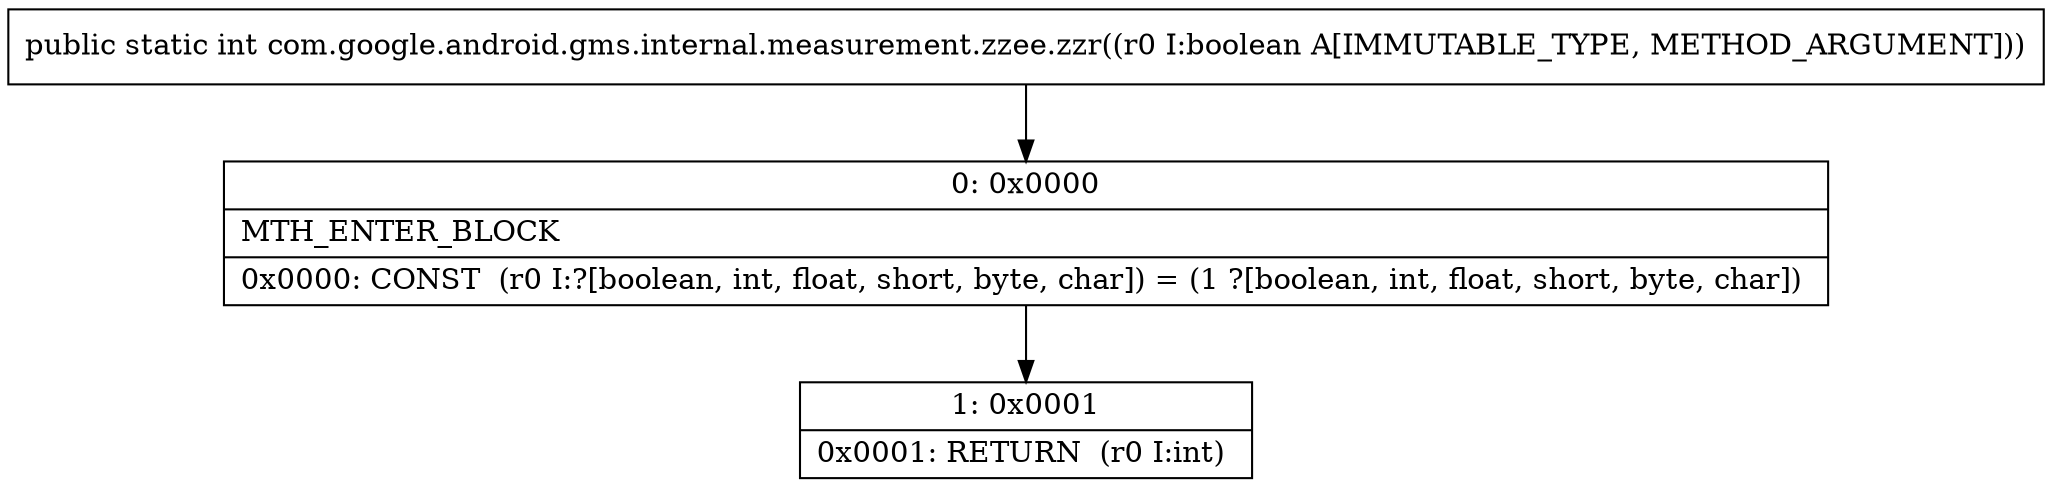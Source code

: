 digraph "CFG forcom.google.android.gms.internal.measurement.zzee.zzr(Z)I" {
Node_0 [shape=record,label="{0\:\ 0x0000|MTH_ENTER_BLOCK\l|0x0000: CONST  (r0 I:?[boolean, int, float, short, byte, char]) = (1 ?[boolean, int, float, short, byte, char]) \l}"];
Node_1 [shape=record,label="{1\:\ 0x0001|0x0001: RETURN  (r0 I:int) \l}"];
MethodNode[shape=record,label="{public static int com.google.android.gms.internal.measurement.zzee.zzr((r0 I:boolean A[IMMUTABLE_TYPE, METHOD_ARGUMENT])) }"];
MethodNode -> Node_0;
Node_0 -> Node_1;
}

